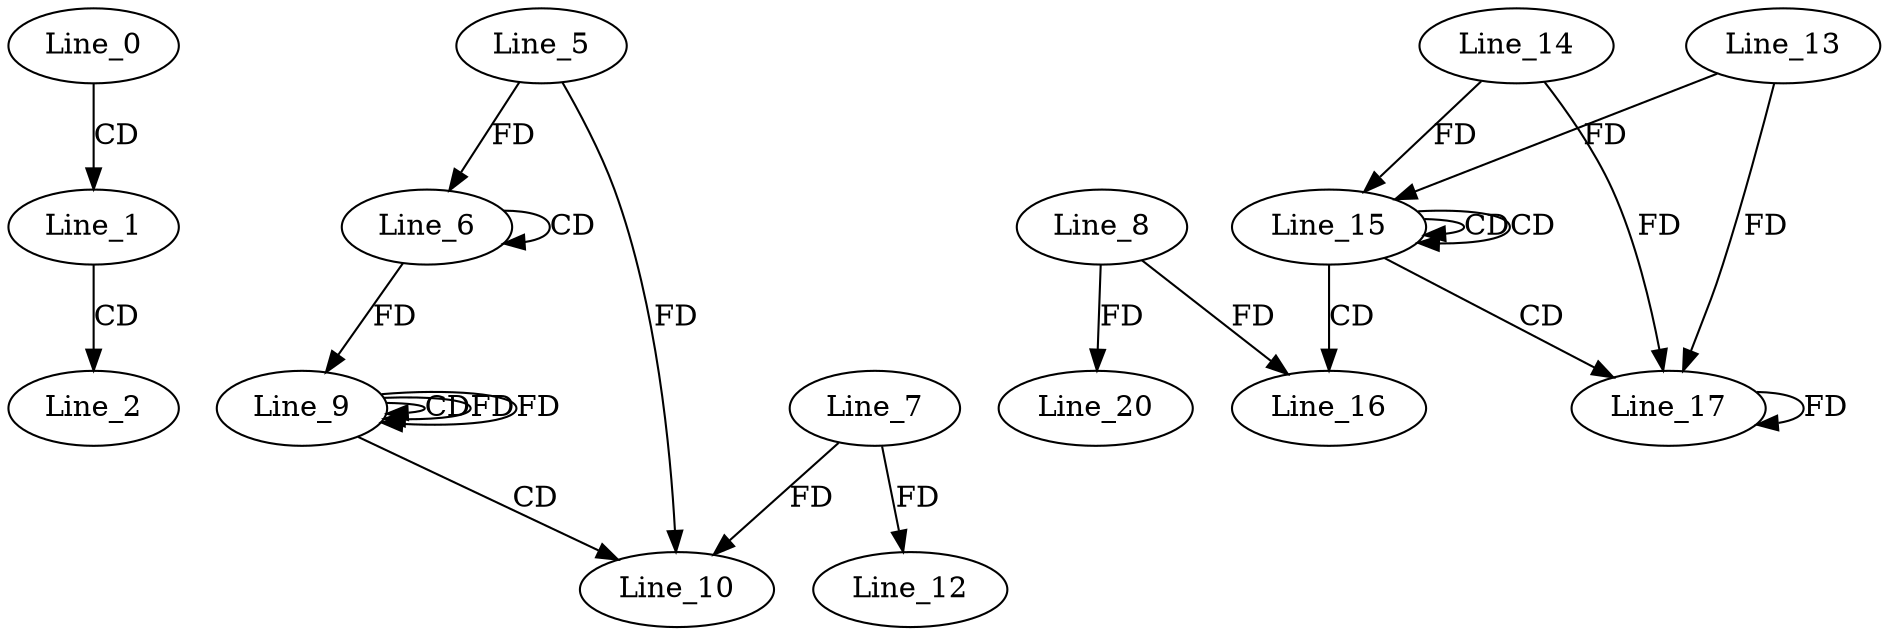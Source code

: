 digraph G {
  Line_0;
  Line_1;
  Line_2;
  Line_6;
  Line_6;
  Line_5;
  Line_6;
  Line_9;
  Line_9;
  Line_9;
  Line_10;
  Line_7;
  Line_10;
  Line_12;
  Line_15;
  Line_15;
  Line_15;
  Line_14;
  Line_13;
  Line_16;
  Line_8;
  Line_17;
  Line_20;
  Line_0 -> Line_1 [ label="CD" ];
  Line_1 -> Line_2 [ label="CD" ];
  Line_6 -> Line_6 [ label="CD" ];
  Line_5 -> Line_6 [ label="FD" ];
  Line_6 -> Line_9 [ label="FD" ];
  Line_9 -> Line_9 [ label="CD" ];
  Line_9 -> Line_9 [ label="FD" ];
  Line_9 -> Line_10 [ label="CD" ];
  Line_7 -> Line_10 [ label="FD" ];
  Line_5 -> Line_10 [ label="FD" ];
  Line_7 -> Line_12 [ label="FD" ];
  Line_15 -> Line_15 [ label="CD" ];
  Line_15 -> Line_15 [ label="CD" ];
  Line_14 -> Line_15 [ label="FD" ];
  Line_13 -> Line_15 [ label="FD" ];
  Line_15 -> Line_16 [ label="CD" ];
  Line_8 -> Line_16 [ label="FD" ];
  Line_15 -> Line_17 [ label="CD" ];
  Line_13 -> Line_17 [ label="FD" ];
  Line_17 -> Line_17 [ label="FD" ];
  Line_14 -> Line_17 [ label="FD" ];
  Line_8 -> Line_20 [ label="FD" ];
  Line_9 -> Line_9 [ label="FD" ];
}
